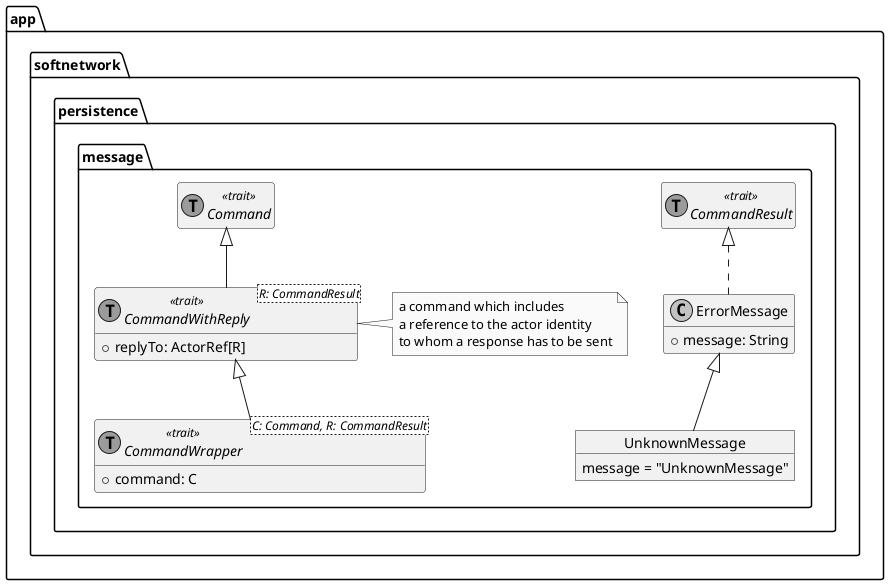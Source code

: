 @startuml Command
skinparam monochrome true
hide empty members

package app.softnetwork.persistence.message {
    abstract CommandResult << (T,orchid) trait >>
    abstract Command << (T,orchid) trait >>
    abstract CommandWithReply <R: CommandResult> <<(T,orchid) trait >>{
      +replyTo: ActorRef[R]
    }
    note right: a command which includes \na reference to the actor identity \nto whom a response has to be sent
    Command <|-- CommandWithReply

    abstract CommandWrapper <C: Command, R: CommandResult> <<(T,orchid) trait >> extends CommandWithReply {
     +command: C
    }

    class ErrorMessage implements CommandResult{
      +message: String
    }
    object UnknownMessage {
      message = "UnknownMessage"
    }
    ErrorMessage <|-- UnknownMessage
}
@enduml